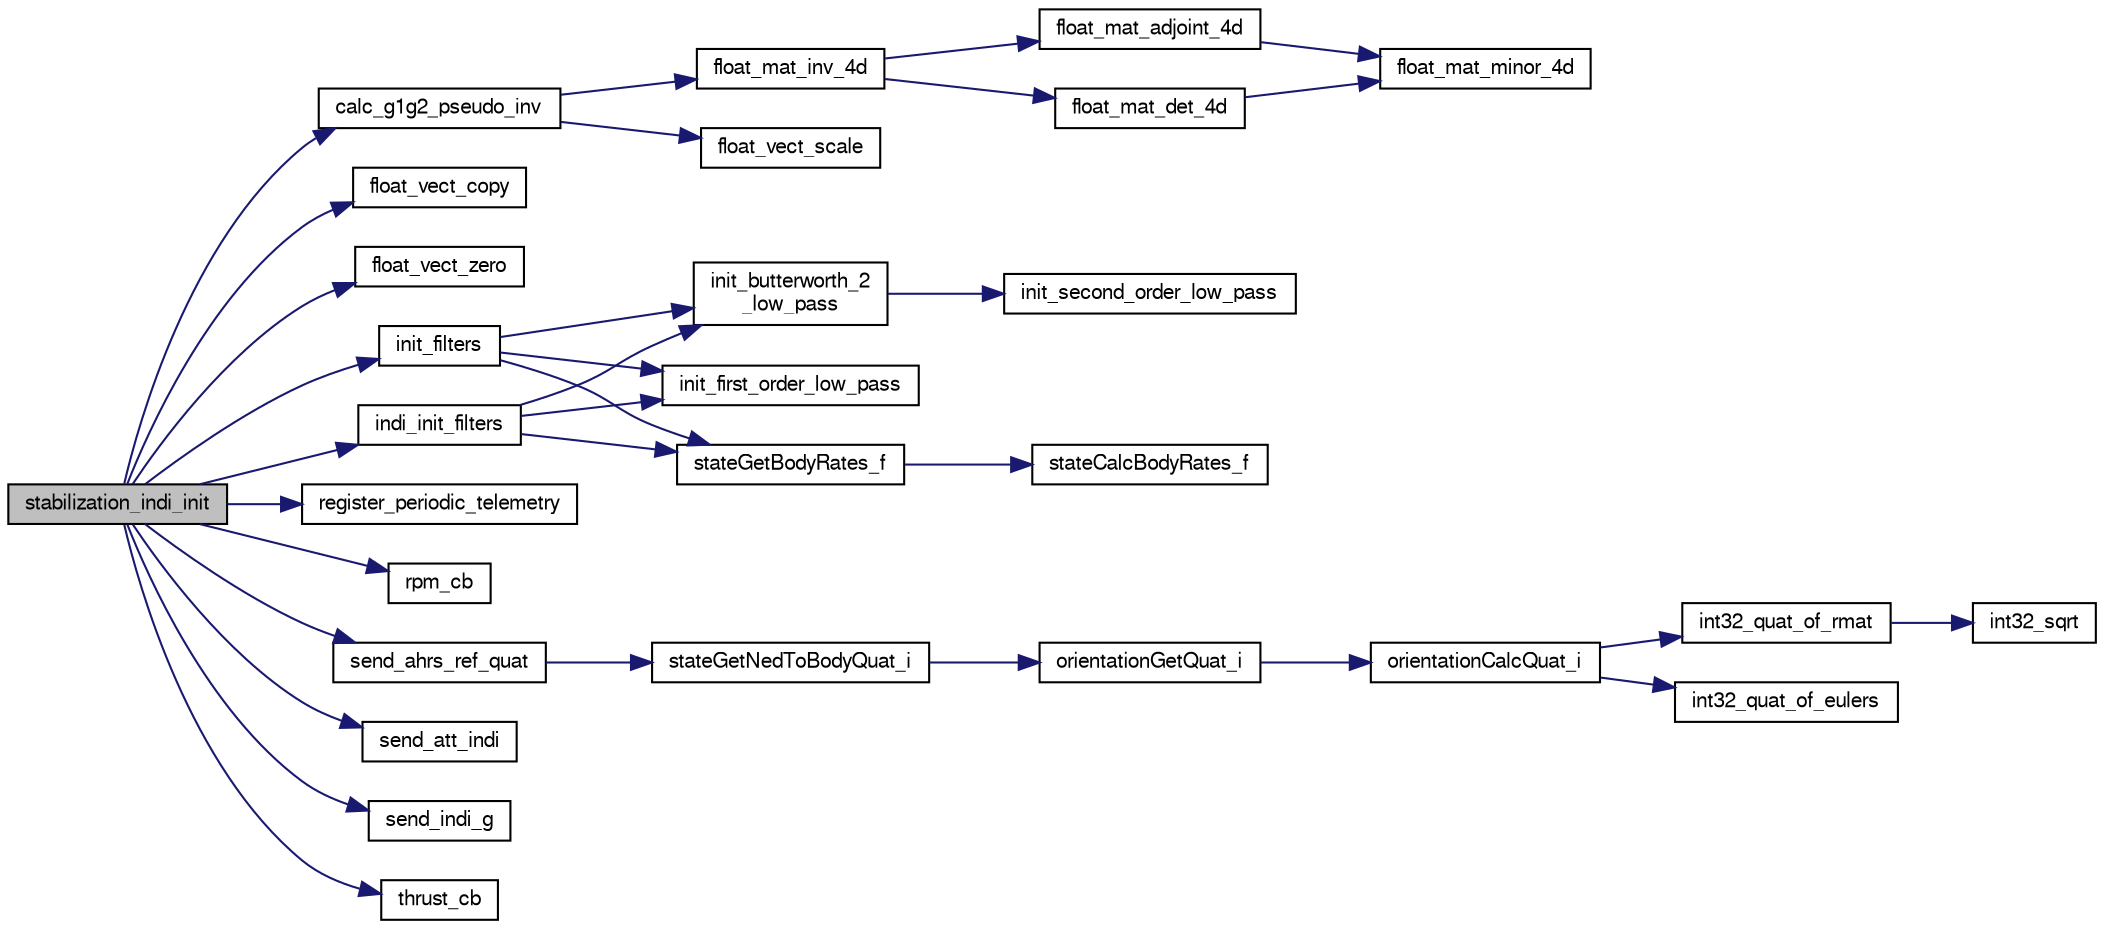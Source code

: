 digraph "stabilization_indi_init"
{
  edge [fontname="FreeSans",fontsize="10",labelfontname="FreeSans",labelfontsize="10"];
  node [fontname="FreeSans",fontsize="10",shape=record];
  rankdir="LR";
  Node1 [label="stabilization_indi_init",height=0.2,width=0.4,color="black", fillcolor="grey75", style="filled", fontcolor="black"];
  Node1 -> Node2 [color="midnightblue",fontsize="10",style="solid",fontname="FreeSans"];
  Node2 [label="calc_g1g2_pseudo_inv",height=0.2,width=0.4,color="black", fillcolor="white", style="filled",URL="$stabilization__indi_8c.html#a002d649f1f8bff9493c6756cdbbe8fe3",tooltip="Function that calculates the pseudo-inverse of (G1+G2). "];
  Node2 -> Node3 [color="midnightblue",fontsize="10",style="solid",fontname="FreeSans"];
  Node3 [label="float_mat_inv_4d",height=0.2,width=0.4,color="black", fillcolor="white", style="filled",URL="$group__math__algebra__float.html#ga8fc6504d00671bdbbf033500cab3dcba",tooltip="4x4 Matrix inverse "];
  Node3 -> Node4 [color="midnightblue",fontsize="10",style="solid",fontname="FreeSans"];
  Node4 [label="float_mat_adjoint_4d",height=0.2,width=0.4,color="black", fillcolor="white", style="filled",URL="$pprz__algebra__float_8c.html#a4a0f9e4adc09ae94e619fc321e4c507a"];
  Node4 -> Node5 [color="midnightblue",fontsize="10",style="solid",fontname="FreeSans"];
  Node5 [label="float_mat_minor_4d",height=0.2,width=0.4,color="black", fillcolor="white", style="filled",URL="$pprz__algebra__float_8c.html#a9548a6e86b1b1a10e62a2ec6ec6dc6bb"];
  Node3 -> Node6 [color="midnightblue",fontsize="10",style="solid",fontname="FreeSans"];
  Node6 [label="float_mat_det_4d",height=0.2,width=0.4,color="black", fillcolor="white", style="filled",URL="$pprz__algebra__float_8c.html#afe251607fd1c74899ec4bc3b07e99740"];
  Node6 -> Node5 [color="midnightblue",fontsize="10",style="solid",fontname="FreeSans"];
  Node2 -> Node7 [color="midnightblue",fontsize="10",style="solid",fontname="FreeSans"];
  Node7 [label="float_vect_scale",height=0.2,width=0.4,color="black", fillcolor="white", style="filled",URL="$group__math__algebra__float.html#ga5414ddf453898006f97d7d5af12795e4",tooltip="a *= s "];
  Node1 -> Node8 [color="midnightblue",fontsize="10",style="solid",fontname="FreeSans"];
  Node8 [label="float_vect_copy",height=0.2,width=0.4,color="black", fillcolor="white", style="filled",URL="$group__math__algebra__float.html#ga90298b458dad65af4a4bc5f7491da823",tooltip="a = b "];
  Node1 -> Node9 [color="midnightblue",fontsize="10",style="solid",fontname="FreeSans"];
  Node9 [label="float_vect_zero",height=0.2,width=0.4,color="black", fillcolor="white", style="filled",URL="$group__math__algebra__float.html#ga132a789820c2d2610906e87120af9d18",tooltip="a = 0 "];
  Node1 -> Node10 [color="midnightblue",fontsize="10",style="solid",fontname="FreeSans"];
  Node10 [label="indi_init_filters",height=0.2,width=0.4,color="black", fillcolor="white", style="filled",URL="$stabilization__indi__simple_8c.html#af24d268c1d84323103fb53b25edae209"];
  Node10 -> Node11 [color="midnightblue",fontsize="10",style="solid",fontname="FreeSans"];
  Node11 [label="init_butterworth_2\l_low_pass",height=0.2,width=0.4,color="black", fillcolor="white", style="filled",URL="$low__pass__filter_8h.html#a7745ad78cfe5224f6d9ebef0950d0610",tooltip="Init a second order Butterworth filter. "];
  Node11 -> Node12 [color="midnightblue",fontsize="10",style="solid",fontname="FreeSans"];
  Node12 [label="init_second_order_low_pass",height=0.2,width=0.4,color="black", fillcolor="white", style="filled",URL="$low__pass__filter_8h.html#a96c76dd5aaa4bc076a2ffc6fc7f1ae37",tooltip="Init second order low pass filter. "];
  Node10 -> Node13 [color="midnightblue",fontsize="10",style="solid",fontname="FreeSans"];
  Node13 [label="init_first_order_low_pass",height=0.2,width=0.4,color="black", fillcolor="white", style="filled",URL="$low__pass__filter_8h.html#aa83e19c99f2ac6261e3e0e21fc246d1c",tooltip="Init first order low pass filter. "];
  Node10 -> Node14 [color="midnightblue",fontsize="10",style="solid",fontname="FreeSans"];
  Node14 [label="stateGetBodyRates_f",height=0.2,width=0.4,color="black", fillcolor="white", style="filled",URL="$group__state__rate.html#ga086f10e8804f8e95ace9a2b1cd26a66c",tooltip="Get vehicle body angular rate (float). "];
  Node14 -> Node15 [color="midnightblue",fontsize="10",style="solid",fontname="FreeSans"];
  Node15 [label="stateCalcBodyRates_f",height=0.2,width=0.4,color="black", fillcolor="white", style="filled",URL="$group__state__rate.html#ga52294469408c263566a43c4c903cb3ca"];
  Node1 -> Node16 [color="midnightblue",fontsize="10",style="solid",fontname="FreeSans"];
  Node16 [label="init_filters",height=0.2,width=0.4,color="black", fillcolor="white", style="filled",URL="$stabilization__indi_8c.html#af2e990d419fc562777944d2446ab1b32",tooltip="Function that resets the filters to zeros. "];
  Node16 -> Node11 [color="midnightblue",fontsize="10",style="solid",fontname="FreeSans"];
  Node16 -> Node13 [color="midnightblue",fontsize="10",style="solid",fontname="FreeSans"];
  Node16 -> Node14 [color="midnightblue",fontsize="10",style="solid",fontname="FreeSans"];
  Node1 -> Node17 [color="midnightblue",fontsize="10",style="solid",fontname="FreeSans"];
  Node17 [label="register_periodic_telemetry",height=0.2,width=0.4,color="black", fillcolor="white", style="filled",URL="$telemetry_8c.html#a8b8cf43739f06c54d16370c141b541a0",tooltip="Register a telemetry callback function. "];
  Node1 -> Node18 [color="midnightblue",fontsize="10",style="solid",fontname="FreeSans"];
  Node18 [label="rpm_cb",height=0.2,width=0.4,color="black", fillcolor="white", style="filled",URL="$stabilization__indi_8c.html#ab3186fac0bc1064939e1d9a2139b9243"];
  Node1 -> Node19 [color="midnightblue",fontsize="10",style="solid",fontname="FreeSans"];
  Node19 [label="send_ahrs_ref_quat",height=0.2,width=0.4,color="black", fillcolor="white", style="filled",URL="$stabilization__indi_8c.html#a0b0a909dbd9646ea76aa4e91b1e52474"];
  Node19 -> Node20 [color="midnightblue",fontsize="10",style="solid",fontname="FreeSans"];
  Node20 [label="stateGetNedToBodyQuat_i",height=0.2,width=0.4,color="black", fillcolor="white", style="filled",URL="$group__state__attitude.html#ga28e5de0a4822cabcfe8350e2343111ce",tooltip="Get vehicle body attitude quaternion (int). "];
  Node20 -> Node21 [color="midnightblue",fontsize="10",style="solid",fontname="FreeSans"];
  Node21 [label="orientationGetQuat_i",height=0.2,width=0.4,color="black", fillcolor="white", style="filled",URL="$group__math__orientation__representation.html#ga86b153b2106a638cef8e314125c47306",tooltip="Get vehicle body attitude quaternion (int). "];
  Node21 -> Node22 [color="midnightblue",fontsize="10",style="solid",fontname="FreeSans"];
  Node22 [label="orientationCalcQuat_i",height=0.2,width=0.4,color="black", fillcolor="white", style="filled",URL="$group__math__orientation__representation.html#gaa411e2093feec3fef9e18c4a52b74c38"];
  Node22 -> Node23 [color="midnightblue",fontsize="10",style="solid",fontname="FreeSans"];
  Node23 [label="int32_quat_of_rmat",height=0.2,width=0.4,color="black", fillcolor="white", style="filled",URL="$group__math__algebra__int.html#ga492c7dfcb9089c8bdb0d20d89089b542",tooltip="Quaternion from rotation matrix. "];
  Node23 -> Node24 [color="midnightblue",fontsize="10",style="solid",fontname="FreeSans"];
  Node24 [label="int32_sqrt",height=0.2,width=0.4,color="black", fillcolor="white", style="filled",URL="$group__math__algebra__int.html#ga4f101a6e0a22ac1b90f36fe8bf97d702"];
  Node22 -> Node25 [color="midnightblue",fontsize="10",style="solid",fontname="FreeSans"];
  Node25 [label="int32_quat_of_eulers",height=0.2,width=0.4,color="black", fillcolor="white", style="filled",URL="$group__math__algebra__int.html#gab3d8478211bf7da23d2345e8eae43fc8",tooltip="Quaternion from Euler angles. "];
  Node1 -> Node26 [color="midnightblue",fontsize="10",style="solid",fontname="FreeSans"];
  Node26 [label="send_att_indi",height=0.2,width=0.4,color="black", fillcolor="white", style="filled",URL="$stabilization__indi__simple_8c.html#a53fa37c89df626ac39ce2b9bb4c6e175"];
  Node1 -> Node27 [color="midnightblue",fontsize="10",style="solid",fontname="FreeSans"];
  Node27 [label="send_indi_g",height=0.2,width=0.4,color="black", fillcolor="white", style="filled",URL="$stabilization__indi_8c.html#a9bc2379ea68fd024f28622b5093fc438"];
  Node1 -> Node28 [color="midnightblue",fontsize="10",style="solid",fontname="FreeSans"];
  Node28 [label="thrust_cb",height=0.2,width=0.4,color="black", fillcolor="white", style="filled",URL="$stabilization__indi_8c.html#ad3a3b777ab87b1529cc7a9c00019671d"];
}
